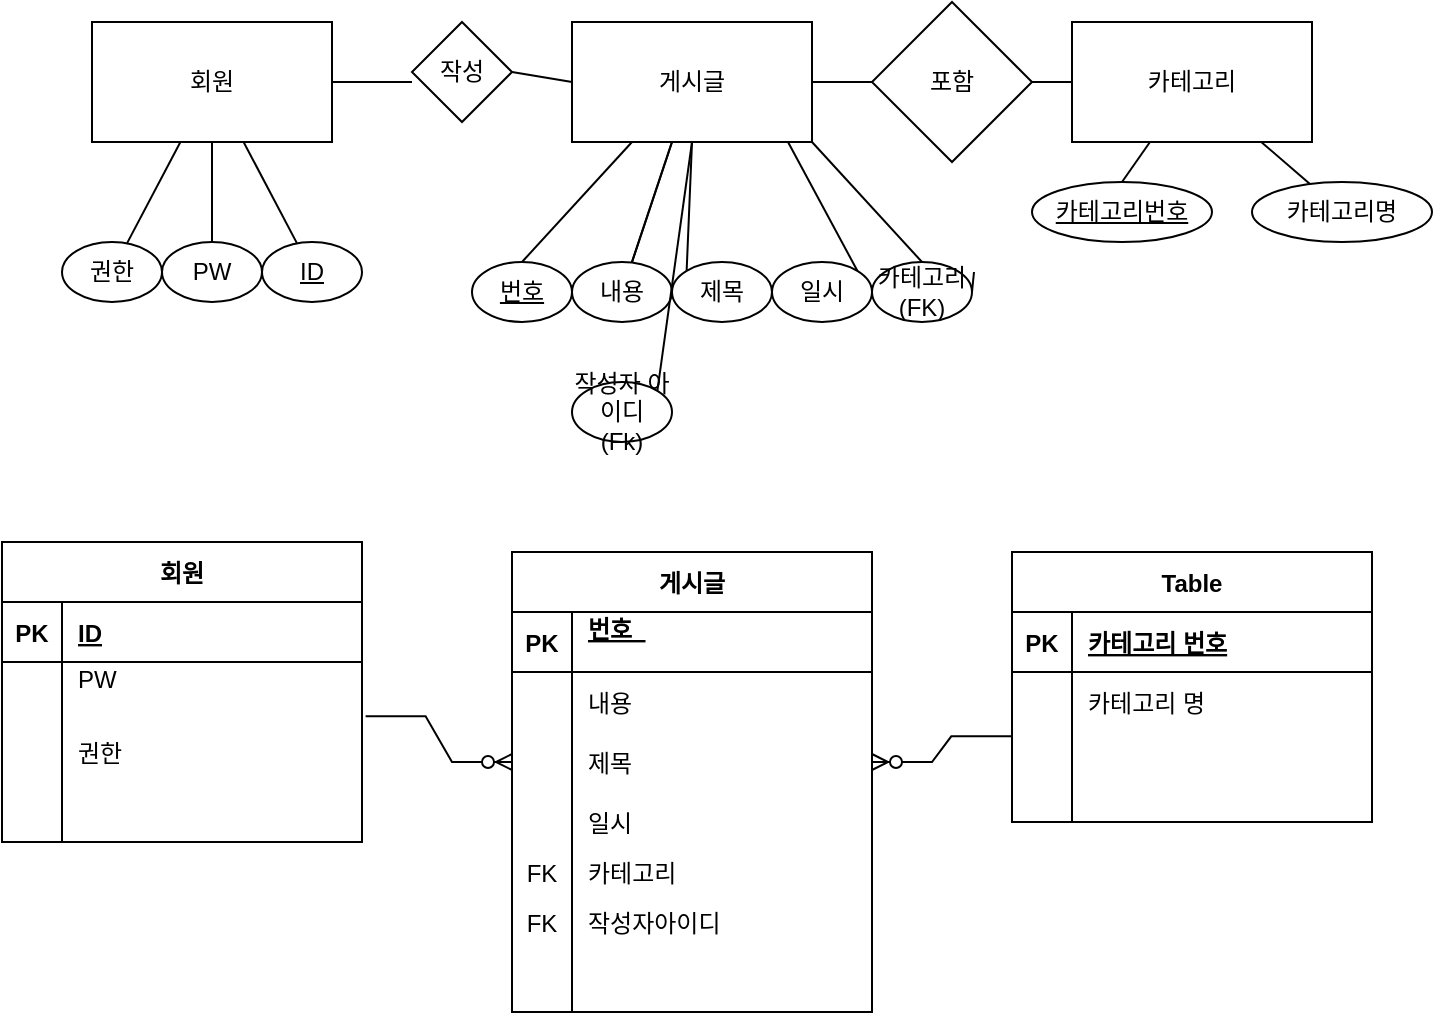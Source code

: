 <mxfile version="20.6.2" type="github">
  <diagram id="R2lEEEUBdFMjLlhIrx00" name="Page-1">
    <mxGraphModel dx="2062" dy="1122" grid="1" gridSize="10" guides="1" tooltips="1" connect="1" arrows="1" fold="1" page="1" pageScale="1" pageWidth="850" pageHeight="1100" math="0" shadow="0" extFonts="Permanent Marker^https://fonts.googleapis.com/css?family=Permanent+Marker">
      <root>
        <mxCell id="0" />
        <mxCell id="1" parent="0" />
        <mxCell id="7OI8YUhsGdWpLaV7Q7GV-1" value="회원" style="rounded=0;whiteSpace=wrap;html=1;" parent="1" vertex="1">
          <mxGeometry x="60" y="230" width="120" height="60" as="geometry" />
        </mxCell>
        <mxCell id="7OI8YUhsGdWpLaV7Q7GV-40" value="" style="edgeStyle=none;shape=connector;rounded=0;orthogonalLoop=1;jettySize=auto;html=1;labelBackgroundColor=default;strokeColor=default;fontFamily=Helvetica;fontSize=11;fontColor=default;startArrow=none;startFill=0;endArrow=none;endFill=0;" parent="1" source="7OI8YUhsGdWpLaV7Q7GV-2" target="7OI8YUhsGdWpLaV7Q7GV-1" edge="1">
          <mxGeometry relative="1" as="geometry" />
        </mxCell>
        <mxCell id="7OI8YUhsGdWpLaV7Q7GV-2" value="&lt;u&gt;ID&lt;/u&gt;" style="ellipse;whiteSpace=wrap;html=1;" parent="1" vertex="1">
          <mxGeometry x="145" y="340" width="50" height="30" as="geometry" />
        </mxCell>
        <mxCell id="7OI8YUhsGdWpLaV7Q7GV-39" value="" style="edgeStyle=none;shape=connector;rounded=0;orthogonalLoop=1;jettySize=auto;html=1;labelBackgroundColor=default;strokeColor=default;fontFamily=Helvetica;fontSize=11;fontColor=default;startArrow=none;startFill=0;endArrow=none;endFill=0;" parent="1" source="7OI8YUhsGdWpLaV7Q7GV-3" target="7OI8YUhsGdWpLaV7Q7GV-1" edge="1">
          <mxGeometry relative="1" as="geometry" />
        </mxCell>
        <mxCell id="7OI8YUhsGdWpLaV7Q7GV-3" value="PW" style="ellipse;whiteSpace=wrap;html=1;" parent="1" vertex="1">
          <mxGeometry x="95" y="340" width="50" height="30" as="geometry" />
        </mxCell>
        <mxCell id="7OI8YUhsGdWpLaV7Q7GV-41" value="" style="edgeStyle=none;shape=connector;rounded=0;orthogonalLoop=1;jettySize=auto;html=1;labelBackgroundColor=default;strokeColor=default;fontFamily=Helvetica;fontSize=11;fontColor=default;startArrow=none;startFill=0;endArrow=none;endFill=0;" parent="1" source="7OI8YUhsGdWpLaV7Q7GV-4" target="7OI8YUhsGdWpLaV7Q7GV-1" edge="1">
          <mxGeometry relative="1" as="geometry" />
        </mxCell>
        <mxCell id="7OI8YUhsGdWpLaV7Q7GV-4" value="권한" style="ellipse;whiteSpace=wrap;html=1;" parent="1" vertex="1">
          <mxGeometry x="45" y="340" width="50" height="30" as="geometry" />
        </mxCell>
        <mxCell id="7OI8YUhsGdWpLaV7Q7GV-31" value="" style="edgeStyle=none;shape=connector;rounded=0;orthogonalLoop=1;jettySize=auto;html=1;labelBackgroundColor=default;strokeColor=default;fontFamily=Helvetica;fontSize=11;fontColor=default;startArrow=none;startFill=0;endArrow=none;endFill=0;" parent="1" source="7OI8YUhsGdWpLaV7Q7GV-6" target="7OI8YUhsGdWpLaV7Q7GV-9" edge="1">
          <mxGeometry relative="1" as="geometry" />
        </mxCell>
        <mxCell id="7OI8YUhsGdWpLaV7Q7GV-32" value="" style="edgeStyle=none;shape=connector;rounded=0;orthogonalLoop=1;jettySize=auto;html=1;labelBackgroundColor=default;strokeColor=default;fontFamily=Helvetica;fontSize=11;fontColor=default;startArrow=none;startFill=0;endArrow=none;endFill=0;" parent="1" source="7OI8YUhsGdWpLaV7Q7GV-6" target="7OI8YUhsGdWpLaV7Q7GV-9" edge="1">
          <mxGeometry relative="1" as="geometry" />
        </mxCell>
        <mxCell id="7OI8YUhsGdWpLaV7Q7GV-33" style="edgeStyle=none;shape=connector;rounded=0;orthogonalLoop=1;jettySize=auto;html=1;exitX=0.25;exitY=1;exitDx=0;exitDy=0;entryX=0.5;entryY=0;entryDx=0;entryDy=0;labelBackgroundColor=default;strokeColor=default;fontFamily=Helvetica;fontSize=11;fontColor=default;startArrow=none;startFill=0;endArrow=none;endFill=0;" parent="1" source="7OI8YUhsGdWpLaV7Q7GV-6" target="7OI8YUhsGdWpLaV7Q7GV-7" edge="1">
          <mxGeometry relative="1" as="geometry" />
        </mxCell>
        <mxCell id="7OI8YUhsGdWpLaV7Q7GV-34" style="edgeStyle=none;shape=connector;rounded=0;orthogonalLoop=1;jettySize=auto;html=1;exitX=0.5;exitY=1;exitDx=0;exitDy=0;entryX=0;entryY=0;entryDx=0;entryDy=0;labelBackgroundColor=default;strokeColor=default;fontFamily=Helvetica;fontSize=11;fontColor=default;startArrow=none;startFill=0;endArrow=none;endFill=0;" parent="1" source="7OI8YUhsGdWpLaV7Q7GV-6" target="7OI8YUhsGdWpLaV7Q7GV-8" edge="1">
          <mxGeometry relative="1" as="geometry" />
        </mxCell>
        <mxCell id="7OI8YUhsGdWpLaV7Q7GV-6" value="게시글" style="rounded=0;whiteSpace=wrap;html=1;" parent="1" vertex="1">
          <mxGeometry x="300" y="230" width="120" height="60" as="geometry" />
        </mxCell>
        <mxCell id="7OI8YUhsGdWpLaV7Q7GV-7" value="&lt;u&gt;번호&lt;/u&gt;" style="ellipse;whiteSpace=wrap;html=1;" parent="1" vertex="1">
          <mxGeometry x="250" y="350" width="50" height="30" as="geometry" />
        </mxCell>
        <mxCell id="7OI8YUhsGdWpLaV7Q7GV-8" value="제목" style="ellipse;whiteSpace=wrap;html=1;" parent="1" vertex="1">
          <mxGeometry x="350" y="350" width="50" height="30" as="geometry" />
        </mxCell>
        <mxCell id="7OI8YUhsGdWpLaV7Q7GV-9" value="내용" style="ellipse;whiteSpace=wrap;html=1;" parent="1" vertex="1">
          <mxGeometry x="300" y="350" width="50" height="30" as="geometry" />
        </mxCell>
        <mxCell id="7OI8YUhsGdWpLaV7Q7GV-36" style="edgeStyle=none;shape=connector;rounded=0;orthogonalLoop=1;jettySize=auto;html=1;exitX=1;exitY=0;exitDx=0;exitDy=0;entryX=0.5;entryY=1;entryDx=0;entryDy=0;labelBackgroundColor=default;strokeColor=default;fontFamily=Helvetica;fontSize=11;fontColor=default;startArrow=none;startFill=0;endArrow=none;endFill=0;" parent="1" source="7OI8YUhsGdWpLaV7Q7GV-10" target="7OI8YUhsGdWpLaV7Q7GV-6" edge="1">
          <mxGeometry relative="1" as="geometry" />
        </mxCell>
        <mxCell id="7OI8YUhsGdWpLaV7Q7GV-10" value="작성자 아이디&lt;br&gt;(Fk)" style="ellipse;whiteSpace=wrap;html=1;" parent="1" vertex="1">
          <mxGeometry x="300" y="410" width="50" height="30" as="geometry" />
        </mxCell>
        <mxCell id="7OI8YUhsGdWpLaV7Q7GV-35" style="edgeStyle=none;shape=connector;rounded=0;orthogonalLoop=1;jettySize=auto;html=1;exitX=1;exitY=0;exitDx=0;exitDy=0;entryX=0.9;entryY=1;entryDx=0;entryDy=0;entryPerimeter=0;labelBackgroundColor=default;strokeColor=default;fontFamily=Helvetica;fontSize=11;fontColor=default;startArrow=none;startFill=0;endArrow=none;endFill=0;" parent="1" source="7OI8YUhsGdWpLaV7Q7GV-13" target="7OI8YUhsGdWpLaV7Q7GV-6" edge="1">
          <mxGeometry relative="1" as="geometry" />
        </mxCell>
        <mxCell id="7OI8YUhsGdWpLaV7Q7GV-13" value="일시" style="ellipse;whiteSpace=wrap;html=1;" parent="1" vertex="1">
          <mxGeometry x="400" y="350" width="50" height="30" as="geometry" />
        </mxCell>
        <mxCell id="7OI8YUhsGdWpLaV7Q7GV-37" style="edgeStyle=none;shape=connector;rounded=0;orthogonalLoop=1;jettySize=auto;html=1;entryX=1;entryY=1;entryDx=0;entryDy=0;labelBackgroundColor=default;strokeColor=default;fontFamily=Helvetica;fontSize=11;fontColor=default;startArrow=none;startFill=0;endArrow=none;endFill=0;exitX=0.5;exitY=0;exitDx=0;exitDy=0;" parent="1" source="7OI8YUhsGdWpLaV7Q7GV-14" target="7OI8YUhsGdWpLaV7Q7GV-6" edge="1">
          <mxGeometry relative="1" as="geometry">
            <mxPoint x="325" y="490" as="sourcePoint" />
          </mxGeometry>
        </mxCell>
        <mxCell id="7OI8YUhsGdWpLaV7Q7GV-14" value="카테고리&lt;br&gt;(FK)" style="ellipse;whiteSpace=wrap;html=1;" parent="1" vertex="1">
          <mxGeometry x="450" y="350" width="50" height="30" as="geometry" />
        </mxCell>
        <mxCell id="7OI8YUhsGdWpLaV7Q7GV-15" value="카테고리" style="rounded=0;whiteSpace=wrap;html=1;" parent="1" vertex="1">
          <mxGeometry x="550" y="230" width="120" height="60" as="geometry" />
        </mxCell>
        <mxCell id="7OI8YUhsGdWpLaV7Q7GV-38" value="" style="edgeStyle=none;shape=connector;rounded=0;orthogonalLoop=1;jettySize=auto;html=1;labelBackgroundColor=default;strokeColor=default;fontFamily=Helvetica;fontSize=11;fontColor=default;startArrow=none;startFill=0;endArrow=none;endFill=0;" parent="1" source="7OI8YUhsGdWpLaV7Q7GV-17" target="7OI8YUhsGdWpLaV7Q7GV-15" edge="1">
          <mxGeometry relative="1" as="geometry" />
        </mxCell>
        <mxCell id="7OI8YUhsGdWpLaV7Q7GV-17" value="&lt;span&gt;카테고리명&lt;/span&gt;" style="ellipse;whiteSpace=wrap;html=1;fontStyle=0" parent="1" vertex="1">
          <mxGeometry x="640" y="310" width="90" height="30" as="geometry" />
        </mxCell>
        <mxCell id="7OI8YUhsGdWpLaV7Q7GV-19" value="작성" style="rhombus;whiteSpace=wrap;html=1;" parent="1" vertex="1">
          <mxGeometry x="220" y="230" width="50" height="50" as="geometry" />
        </mxCell>
        <mxCell id="7OI8YUhsGdWpLaV7Q7GV-20" value="포함" style="rhombus;whiteSpace=wrap;html=1;" parent="1" vertex="1">
          <mxGeometry x="450" y="220" width="80" height="80" as="geometry" />
        </mxCell>
        <mxCell id="7OI8YUhsGdWpLaV7Q7GV-22" value="" style="endArrow=none;html=1;rounded=0;strokeColor=default;entryX=1;entryY=0.5;entryDx=0;entryDy=0;" parent="1" source="7OI8YUhsGdWpLaV7Q7GV-20" target="7OI8YUhsGdWpLaV7Q7GV-6" edge="1">
          <mxGeometry width="50" height="50" relative="1" as="geometry">
            <mxPoint x="400" y="610" as="sourcePoint" />
            <mxPoint x="450" y="560" as="targetPoint" />
          </mxGeometry>
        </mxCell>
        <mxCell id="7OI8YUhsGdWpLaV7Q7GV-23" value="" style="endArrow=none;html=1;rounded=0;strokeColor=default;exitX=1;exitY=0.5;exitDx=0;exitDy=0;entryX=0;entryY=0.5;entryDx=0;entryDy=0;" parent="1" source="7OI8YUhsGdWpLaV7Q7GV-20" target="7OI8YUhsGdWpLaV7Q7GV-15" edge="1">
          <mxGeometry width="50" height="50" relative="1" as="geometry">
            <mxPoint x="400" y="610" as="sourcePoint" />
            <mxPoint x="450" y="560" as="targetPoint" />
          </mxGeometry>
        </mxCell>
        <mxCell id="7OI8YUhsGdWpLaV7Q7GV-28" value="" style="edgeStyle=none;orthogonalLoop=1;jettySize=auto;html=1;rounded=0;strokeColor=default;exitX=1;exitY=0.5;exitDx=0;exitDy=0;entryX=0;entryY=0.5;entryDx=0;entryDy=0;startArrow=none;startFill=0;endArrow=none;endFill=0;" parent="1" source="7OI8YUhsGdWpLaV7Q7GV-19" target="7OI8YUhsGdWpLaV7Q7GV-6" edge="1">
          <mxGeometry width="80" relative="1" as="geometry">
            <mxPoint x="240" y="360" as="sourcePoint" />
            <mxPoint x="320" y="360" as="targetPoint" />
            <Array as="points" />
          </mxGeometry>
        </mxCell>
        <mxCell id="7OI8YUhsGdWpLaV7Q7GV-29" value="" style="edgeStyle=none;orthogonalLoop=1;jettySize=auto;html=1;rounded=0;labelBackgroundColor=default;strokeColor=default;fontFamily=Helvetica;fontSize=11;fontColor=default;startArrow=none;startFill=0;endArrow=none;endFill=0;shape=connector;entryX=1;entryY=0.5;entryDx=0;entryDy=0;" parent="1" target="7OI8YUhsGdWpLaV7Q7GV-1" edge="1">
          <mxGeometry width="80" relative="1" as="geometry">
            <mxPoint x="220" y="260" as="sourcePoint" />
            <mxPoint x="300" y="260" as="targetPoint" />
            <Array as="points" />
          </mxGeometry>
        </mxCell>
        <mxCell id="7OI8YUhsGdWpLaV7Q7GV-43" style="edgeStyle=none;shape=connector;rounded=0;orthogonalLoop=1;jettySize=auto;html=1;exitX=0.5;exitY=0;exitDx=0;exitDy=0;labelBackgroundColor=default;strokeColor=default;fontFamily=Helvetica;fontSize=11;fontColor=default;startArrow=none;startFill=0;endArrow=none;endFill=0;" parent="1" source="7OI8YUhsGdWpLaV7Q7GV-42" target="7OI8YUhsGdWpLaV7Q7GV-15" edge="1">
          <mxGeometry relative="1" as="geometry" />
        </mxCell>
        <mxCell id="7OI8YUhsGdWpLaV7Q7GV-42" value="&lt;span&gt;카테고리번호&lt;/span&gt;" style="ellipse;whiteSpace=wrap;html=1;fontStyle=4" parent="1" vertex="1">
          <mxGeometry x="530" y="310" width="90" height="30" as="geometry" />
        </mxCell>
        <mxCell id="7OI8YUhsGdWpLaV7Q7GV-47" style="edgeStyle=none;shape=connector;rounded=0;orthogonalLoop=1;jettySize=auto;html=1;exitX=1;exitY=0.5;exitDx=0;exitDy=0;entryX=1.02;entryY=0.167;entryDx=0;entryDy=0;entryPerimeter=0;labelBackgroundColor=default;strokeColor=default;fontFamily=Helvetica;fontSize=11;fontColor=default;startArrow=none;startFill=0;endArrow=none;endFill=0;" parent="1" source="7OI8YUhsGdWpLaV7Q7GV-14" target="7OI8YUhsGdWpLaV7Q7GV-14" edge="1">
          <mxGeometry relative="1" as="geometry" />
        </mxCell>
        <mxCell id="xYobiw6pBcvxTH7GQUa6-3" value="회원" style="shape=table;startSize=30;container=1;collapsible=1;childLayout=tableLayout;fixedRows=1;rowLines=0;fontStyle=1;align=center;resizeLast=1;" parent="1" vertex="1">
          <mxGeometry x="15" y="490" width="180" height="150" as="geometry" />
        </mxCell>
        <mxCell id="xYobiw6pBcvxTH7GQUa6-4" value="" style="shape=tableRow;horizontal=0;startSize=0;swimlaneHead=0;swimlaneBody=0;fillColor=none;collapsible=0;dropTarget=0;points=[[0,0.5],[1,0.5]];portConstraint=eastwest;top=0;left=0;right=0;bottom=1;" parent="xYobiw6pBcvxTH7GQUa6-3" vertex="1">
          <mxGeometry y="30" width="180" height="30" as="geometry" />
        </mxCell>
        <mxCell id="xYobiw6pBcvxTH7GQUa6-5" value="PK" style="shape=partialRectangle;connectable=0;fillColor=none;top=0;left=0;bottom=0;right=0;fontStyle=1;overflow=hidden;" parent="xYobiw6pBcvxTH7GQUa6-4" vertex="1">
          <mxGeometry width="30" height="30" as="geometry">
            <mxRectangle width="30" height="30" as="alternateBounds" />
          </mxGeometry>
        </mxCell>
        <mxCell id="xYobiw6pBcvxTH7GQUa6-6" value="ID" style="shape=partialRectangle;connectable=0;fillColor=none;top=0;left=0;bottom=0;right=0;align=left;spacingLeft=6;fontStyle=5;overflow=hidden;" parent="xYobiw6pBcvxTH7GQUa6-4" vertex="1">
          <mxGeometry x="30" width="150" height="30" as="geometry">
            <mxRectangle width="150" height="30" as="alternateBounds" />
          </mxGeometry>
        </mxCell>
        <mxCell id="xYobiw6pBcvxTH7GQUa6-7" value="" style="shape=tableRow;horizontal=0;startSize=0;swimlaneHead=0;swimlaneBody=0;fillColor=none;collapsible=0;dropTarget=0;points=[[0,0.5],[1,0.5]];portConstraint=eastwest;top=0;left=0;right=0;bottom=0;" parent="xYobiw6pBcvxTH7GQUa6-3" vertex="1">
          <mxGeometry y="60" width="180" height="30" as="geometry" />
        </mxCell>
        <mxCell id="xYobiw6pBcvxTH7GQUa6-8" value="" style="shape=partialRectangle;connectable=0;fillColor=none;top=0;left=0;bottom=0;right=0;editable=1;overflow=hidden;" parent="xYobiw6pBcvxTH7GQUa6-7" vertex="1">
          <mxGeometry width="30" height="30" as="geometry">
            <mxRectangle width="30" height="30" as="alternateBounds" />
          </mxGeometry>
        </mxCell>
        <mxCell id="xYobiw6pBcvxTH7GQUa6-9" value="PW    &#xa;" style="shape=partialRectangle;connectable=0;fillColor=none;top=0;left=0;bottom=0;right=0;align=left;spacingLeft=6;overflow=hidden;" parent="xYobiw6pBcvxTH7GQUa6-7" vertex="1">
          <mxGeometry x="30" width="150" height="30" as="geometry">
            <mxRectangle width="150" height="30" as="alternateBounds" />
          </mxGeometry>
        </mxCell>
        <mxCell id="xYobiw6pBcvxTH7GQUa6-10" value="" style="shape=tableRow;horizontal=0;startSize=0;swimlaneHead=0;swimlaneBody=0;fillColor=none;collapsible=0;dropTarget=0;points=[[0,0.5],[1,0.5]];portConstraint=eastwest;top=0;left=0;right=0;bottom=0;" parent="xYobiw6pBcvxTH7GQUa6-3" vertex="1">
          <mxGeometry y="90" width="180" height="30" as="geometry" />
        </mxCell>
        <mxCell id="xYobiw6pBcvxTH7GQUa6-11" value="" style="shape=partialRectangle;connectable=0;fillColor=none;top=0;left=0;bottom=0;right=0;editable=1;overflow=hidden;" parent="xYobiw6pBcvxTH7GQUa6-10" vertex="1">
          <mxGeometry width="30" height="30" as="geometry">
            <mxRectangle width="30" height="30" as="alternateBounds" />
          </mxGeometry>
        </mxCell>
        <mxCell id="xYobiw6pBcvxTH7GQUa6-12" value="권한" style="shape=partialRectangle;connectable=0;fillColor=none;top=0;left=0;bottom=0;right=0;align=left;spacingLeft=6;overflow=hidden;" parent="xYobiw6pBcvxTH7GQUa6-10" vertex="1">
          <mxGeometry x="30" width="150" height="30" as="geometry">
            <mxRectangle width="150" height="30" as="alternateBounds" />
          </mxGeometry>
        </mxCell>
        <mxCell id="xYobiw6pBcvxTH7GQUa6-13" value="" style="shape=tableRow;horizontal=0;startSize=0;swimlaneHead=0;swimlaneBody=0;fillColor=none;collapsible=0;dropTarget=0;points=[[0,0.5],[1,0.5]];portConstraint=eastwest;top=0;left=0;right=0;bottom=0;" parent="xYobiw6pBcvxTH7GQUa6-3" vertex="1">
          <mxGeometry y="120" width="180" height="30" as="geometry" />
        </mxCell>
        <mxCell id="xYobiw6pBcvxTH7GQUa6-14" value="" style="shape=partialRectangle;connectable=0;fillColor=none;top=0;left=0;bottom=0;right=0;editable=1;overflow=hidden;" parent="xYobiw6pBcvxTH7GQUa6-13" vertex="1">
          <mxGeometry width="30" height="30" as="geometry">
            <mxRectangle width="30" height="30" as="alternateBounds" />
          </mxGeometry>
        </mxCell>
        <mxCell id="xYobiw6pBcvxTH7GQUa6-15" value="" style="shape=partialRectangle;connectable=0;fillColor=none;top=0;left=0;bottom=0;right=0;align=left;spacingLeft=6;overflow=hidden;" parent="xYobiw6pBcvxTH7GQUa6-13" vertex="1">
          <mxGeometry x="30" width="150" height="30" as="geometry">
            <mxRectangle width="150" height="30" as="alternateBounds" />
          </mxGeometry>
        </mxCell>
        <mxCell id="xYobiw6pBcvxTH7GQUa6-16" value="게시글" style="shape=table;startSize=30;container=1;collapsible=1;childLayout=tableLayout;fixedRows=1;rowLines=0;fontStyle=1;align=center;resizeLast=1;swimlaneLine=1;" parent="1" vertex="1">
          <mxGeometry x="270" y="495" width="180" height="230" as="geometry" />
        </mxCell>
        <mxCell id="xYobiw6pBcvxTH7GQUa6-17" value="" style="shape=tableRow;horizontal=0;startSize=0;swimlaneHead=0;swimlaneBody=0;fillColor=none;collapsible=0;dropTarget=0;points=[[0,0.5],[1,0.5]];portConstraint=eastwest;top=0;left=0;right=0;bottom=1;" parent="xYobiw6pBcvxTH7GQUa6-16" vertex="1">
          <mxGeometry y="30" width="180" height="30" as="geometry" />
        </mxCell>
        <mxCell id="xYobiw6pBcvxTH7GQUa6-18" value="PK" style="shape=partialRectangle;connectable=0;fillColor=none;top=0;left=0;bottom=0;right=0;fontStyle=1;overflow=hidden;" parent="xYobiw6pBcvxTH7GQUa6-17" vertex="1">
          <mxGeometry width="30" height="30" as="geometry">
            <mxRectangle width="30" height="30" as="alternateBounds" />
          </mxGeometry>
        </mxCell>
        <mxCell id="xYobiw6pBcvxTH7GQUa6-19" value="번호  &#xa;" style="shape=partialRectangle;connectable=0;fillColor=none;top=0;left=0;bottom=0;right=0;align=left;spacingLeft=6;fontStyle=5;overflow=hidden;" parent="xYobiw6pBcvxTH7GQUa6-17" vertex="1">
          <mxGeometry x="30" width="150" height="30" as="geometry">
            <mxRectangle width="150" height="30" as="alternateBounds" />
          </mxGeometry>
        </mxCell>
        <mxCell id="xYobiw6pBcvxTH7GQUa6-20" value="" style="shape=tableRow;horizontal=0;startSize=0;swimlaneHead=0;swimlaneBody=0;fillColor=none;collapsible=0;dropTarget=0;points=[[0,0.5],[1,0.5]];portConstraint=eastwest;top=0;left=0;right=0;bottom=0;" parent="xYobiw6pBcvxTH7GQUa6-16" vertex="1">
          <mxGeometry y="60" width="180" height="30" as="geometry" />
        </mxCell>
        <mxCell id="xYobiw6pBcvxTH7GQUa6-21" value="" style="shape=partialRectangle;connectable=0;fillColor=none;top=0;left=0;bottom=0;right=0;editable=1;overflow=hidden;" parent="xYobiw6pBcvxTH7GQUa6-20" vertex="1">
          <mxGeometry width="30" height="30" as="geometry">
            <mxRectangle width="30" height="30" as="alternateBounds" />
          </mxGeometry>
        </mxCell>
        <mxCell id="xYobiw6pBcvxTH7GQUa6-22" value="내용" style="shape=partialRectangle;connectable=0;fillColor=none;top=0;left=0;bottom=0;right=0;align=left;spacingLeft=6;overflow=hidden;" parent="xYobiw6pBcvxTH7GQUa6-20" vertex="1">
          <mxGeometry x="30" width="150" height="30" as="geometry">
            <mxRectangle width="150" height="30" as="alternateBounds" />
          </mxGeometry>
        </mxCell>
        <mxCell id="xYobiw6pBcvxTH7GQUa6-23" value="" style="shape=tableRow;horizontal=0;startSize=0;swimlaneHead=0;swimlaneBody=0;fillColor=none;collapsible=0;dropTarget=0;points=[[0,0.5],[1,0.5]];portConstraint=eastwest;top=0;left=0;right=0;bottom=0;" parent="xYobiw6pBcvxTH7GQUa6-16" vertex="1">
          <mxGeometry y="90" width="180" height="30" as="geometry" />
        </mxCell>
        <mxCell id="xYobiw6pBcvxTH7GQUa6-24" value="" style="shape=partialRectangle;connectable=0;fillColor=none;top=0;left=0;bottom=0;right=0;editable=1;overflow=hidden;" parent="xYobiw6pBcvxTH7GQUa6-23" vertex="1">
          <mxGeometry width="30" height="30" as="geometry">
            <mxRectangle width="30" height="30" as="alternateBounds" />
          </mxGeometry>
        </mxCell>
        <mxCell id="xYobiw6pBcvxTH7GQUa6-25" value="제목" style="shape=partialRectangle;connectable=0;fillColor=none;top=0;left=0;bottom=0;right=0;align=left;spacingLeft=6;overflow=hidden;" parent="xYobiw6pBcvxTH7GQUa6-23" vertex="1">
          <mxGeometry x="30" width="150" height="30" as="geometry">
            <mxRectangle width="150" height="30" as="alternateBounds" />
          </mxGeometry>
        </mxCell>
        <mxCell id="xYobiw6pBcvxTH7GQUa6-26" value="" style="shape=tableRow;horizontal=0;startSize=0;swimlaneHead=0;swimlaneBody=0;fillColor=none;collapsible=0;dropTarget=0;points=[[0,0.5],[1,0.5]];portConstraint=eastwest;top=0;left=0;right=0;bottom=0;" parent="xYobiw6pBcvxTH7GQUa6-16" vertex="1">
          <mxGeometry y="120" width="180" height="30" as="geometry" />
        </mxCell>
        <mxCell id="xYobiw6pBcvxTH7GQUa6-27" value="" style="shape=partialRectangle;connectable=0;fillColor=none;top=0;left=0;bottom=0;right=0;editable=1;overflow=hidden;" parent="xYobiw6pBcvxTH7GQUa6-26" vertex="1">
          <mxGeometry width="30" height="30" as="geometry">
            <mxRectangle width="30" height="30" as="alternateBounds" />
          </mxGeometry>
        </mxCell>
        <mxCell id="xYobiw6pBcvxTH7GQUa6-28" value="일시" style="shape=partialRectangle;connectable=0;fillColor=none;top=0;left=0;bottom=0;right=0;align=left;spacingLeft=6;overflow=hidden;" parent="xYobiw6pBcvxTH7GQUa6-26" vertex="1">
          <mxGeometry x="30" width="150" height="30" as="geometry">
            <mxRectangle width="150" height="30" as="alternateBounds" />
          </mxGeometry>
        </mxCell>
        <mxCell id="xYobiw6pBcvxTH7GQUa6-59" value="" style="shape=tableRow;horizontal=0;startSize=0;swimlaneHead=0;swimlaneBody=0;fillColor=none;collapsible=0;dropTarget=0;points=[[0,0.5],[1,0.5]];portConstraint=eastwest;top=0;left=0;right=0;bottom=0;" parent="xYobiw6pBcvxTH7GQUa6-16" vertex="1">
          <mxGeometry y="150" width="180" height="20" as="geometry" />
        </mxCell>
        <mxCell id="xYobiw6pBcvxTH7GQUa6-60" value="FK" style="shape=partialRectangle;connectable=0;fillColor=none;top=0;left=0;bottom=0;right=0;editable=1;overflow=hidden;" parent="xYobiw6pBcvxTH7GQUa6-59" vertex="1">
          <mxGeometry width="30" height="20" as="geometry">
            <mxRectangle width="30" height="20" as="alternateBounds" />
          </mxGeometry>
        </mxCell>
        <mxCell id="xYobiw6pBcvxTH7GQUa6-61" value="카테고리 " style="shape=partialRectangle;connectable=0;fillColor=none;top=0;left=0;bottom=0;right=0;align=left;spacingLeft=6;overflow=hidden;" parent="xYobiw6pBcvxTH7GQUa6-59" vertex="1">
          <mxGeometry x="30" width="150" height="20" as="geometry">
            <mxRectangle width="150" height="20" as="alternateBounds" />
          </mxGeometry>
        </mxCell>
        <mxCell id="xYobiw6pBcvxTH7GQUa6-62" value="" style="shape=tableRow;horizontal=0;startSize=0;swimlaneHead=0;swimlaneBody=0;fillColor=none;collapsible=0;dropTarget=0;points=[[0,0.5],[1,0.5]];portConstraint=eastwest;top=0;left=0;right=0;bottom=0;" parent="xYobiw6pBcvxTH7GQUa6-16" vertex="1">
          <mxGeometry y="170" width="180" height="30" as="geometry" />
        </mxCell>
        <mxCell id="xYobiw6pBcvxTH7GQUa6-63" value="FK" style="shape=partialRectangle;connectable=0;fillColor=none;top=0;left=0;bottom=0;right=0;editable=1;overflow=hidden;" parent="xYobiw6pBcvxTH7GQUa6-62" vertex="1">
          <mxGeometry width="30" height="30" as="geometry">
            <mxRectangle width="30" height="30" as="alternateBounds" />
          </mxGeometry>
        </mxCell>
        <mxCell id="xYobiw6pBcvxTH7GQUa6-64" value="작성자아이디" style="shape=partialRectangle;connectable=0;fillColor=none;top=0;left=0;bottom=0;right=0;align=left;spacingLeft=6;overflow=hidden;" parent="xYobiw6pBcvxTH7GQUa6-62" vertex="1">
          <mxGeometry x="30" width="150" height="30" as="geometry">
            <mxRectangle width="150" height="30" as="alternateBounds" />
          </mxGeometry>
        </mxCell>
        <mxCell id="xYobiw6pBcvxTH7GQUa6-65" value="" style="shape=tableRow;horizontal=0;startSize=0;swimlaneHead=0;swimlaneBody=0;fillColor=none;collapsible=0;dropTarget=0;points=[[0,0.5],[1,0.5]];portConstraint=eastwest;top=0;left=0;right=0;bottom=0;" parent="xYobiw6pBcvxTH7GQUa6-16" vertex="1">
          <mxGeometry y="200" width="180" height="30" as="geometry" />
        </mxCell>
        <mxCell id="xYobiw6pBcvxTH7GQUa6-66" value="" style="shape=partialRectangle;connectable=0;fillColor=none;top=0;left=0;bottom=0;right=0;editable=1;overflow=hidden;" parent="xYobiw6pBcvxTH7GQUa6-65" vertex="1">
          <mxGeometry width="30" height="30" as="geometry">
            <mxRectangle width="30" height="30" as="alternateBounds" />
          </mxGeometry>
        </mxCell>
        <mxCell id="xYobiw6pBcvxTH7GQUa6-67" value="" style="shape=partialRectangle;connectable=0;fillColor=none;top=0;left=0;bottom=0;right=0;align=left;spacingLeft=6;overflow=hidden;" parent="xYobiw6pBcvxTH7GQUa6-65" vertex="1">
          <mxGeometry x="30" width="150" height="30" as="geometry">
            <mxRectangle width="150" height="30" as="alternateBounds" />
          </mxGeometry>
        </mxCell>
        <mxCell id="xYobiw6pBcvxTH7GQUa6-68" value="Table" style="shape=table;startSize=30;container=1;collapsible=1;childLayout=tableLayout;fixedRows=1;rowLines=0;fontStyle=1;align=center;resizeLast=1;" parent="1" vertex="1">
          <mxGeometry x="520" y="495" width="180" height="135" as="geometry" />
        </mxCell>
        <mxCell id="xYobiw6pBcvxTH7GQUa6-69" value="" style="shape=tableRow;horizontal=0;startSize=0;swimlaneHead=0;swimlaneBody=0;fillColor=none;collapsible=0;dropTarget=0;points=[[0,0.5],[1,0.5]];portConstraint=eastwest;top=0;left=0;right=0;bottom=1;" parent="xYobiw6pBcvxTH7GQUa6-68" vertex="1">
          <mxGeometry y="30" width="180" height="30" as="geometry" />
        </mxCell>
        <mxCell id="xYobiw6pBcvxTH7GQUa6-70" value="PK" style="shape=partialRectangle;connectable=0;fillColor=none;top=0;left=0;bottom=0;right=0;fontStyle=1;overflow=hidden;" parent="xYobiw6pBcvxTH7GQUa6-69" vertex="1">
          <mxGeometry width="30" height="30" as="geometry">
            <mxRectangle width="30" height="30" as="alternateBounds" />
          </mxGeometry>
        </mxCell>
        <mxCell id="xYobiw6pBcvxTH7GQUa6-71" value="카테고리 번호" style="shape=partialRectangle;connectable=0;fillColor=none;top=0;left=0;bottom=0;right=0;align=left;spacingLeft=6;fontStyle=5;overflow=hidden;" parent="xYobiw6pBcvxTH7GQUa6-69" vertex="1">
          <mxGeometry x="30" width="150" height="30" as="geometry">
            <mxRectangle width="150" height="30" as="alternateBounds" />
          </mxGeometry>
        </mxCell>
        <mxCell id="xYobiw6pBcvxTH7GQUa6-72" value="" style="shape=tableRow;horizontal=0;startSize=0;swimlaneHead=0;swimlaneBody=0;fillColor=none;collapsible=0;dropTarget=0;points=[[0,0.5],[1,0.5]];portConstraint=eastwest;top=0;left=0;right=0;bottom=0;" parent="xYobiw6pBcvxTH7GQUa6-68" vertex="1">
          <mxGeometry y="60" width="180" height="30" as="geometry" />
        </mxCell>
        <mxCell id="xYobiw6pBcvxTH7GQUa6-73" value="" style="shape=partialRectangle;connectable=0;fillColor=none;top=0;left=0;bottom=0;right=0;editable=1;overflow=hidden;" parent="xYobiw6pBcvxTH7GQUa6-72" vertex="1">
          <mxGeometry width="30" height="30" as="geometry">
            <mxRectangle width="30" height="30" as="alternateBounds" />
          </mxGeometry>
        </mxCell>
        <mxCell id="xYobiw6pBcvxTH7GQUa6-74" value="카테고리 명" style="shape=partialRectangle;connectable=0;fillColor=none;top=0;left=0;bottom=0;right=0;align=left;spacingLeft=6;overflow=hidden;" parent="xYobiw6pBcvxTH7GQUa6-72" vertex="1">
          <mxGeometry x="30" width="150" height="30" as="geometry">
            <mxRectangle width="150" height="30" as="alternateBounds" />
          </mxGeometry>
        </mxCell>
        <mxCell id="xYobiw6pBcvxTH7GQUa6-75" value="" style="shape=tableRow;horizontal=0;startSize=0;swimlaneHead=0;swimlaneBody=0;fillColor=none;collapsible=0;dropTarget=0;points=[[0,0.5],[1,0.5]];portConstraint=eastwest;top=0;left=0;right=0;bottom=0;" parent="xYobiw6pBcvxTH7GQUa6-68" vertex="1">
          <mxGeometry y="90" width="180" height="25" as="geometry" />
        </mxCell>
        <mxCell id="xYobiw6pBcvxTH7GQUa6-76" value="" style="shape=partialRectangle;connectable=0;fillColor=none;top=0;left=0;bottom=0;right=0;editable=1;overflow=hidden;" parent="xYobiw6pBcvxTH7GQUa6-75" vertex="1">
          <mxGeometry width="30" height="25" as="geometry">
            <mxRectangle width="30" height="25" as="alternateBounds" />
          </mxGeometry>
        </mxCell>
        <mxCell id="xYobiw6pBcvxTH7GQUa6-77" value="" style="shape=partialRectangle;connectable=0;fillColor=none;top=0;left=0;bottom=0;right=0;align=left;spacingLeft=6;overflow=hidden;" parent="xYobiw6pBcvxTH7GQUa6-75" vertex="1">
          <mxGeometry x="30" width="150" height="25" as="geometry">
            <mxRectangle width="150" height="25" as="alternateBounds" />
          </mxGeometry>
        </mxCell>
        <mxCell id="xYobiw6pBcvxTH7GQUa6-78" value="" style="shape=tableRow;horizontal=0;startSize=0;swimlaneHead=0;swimlaneBody=0;fillColor=none;collapsible=0;dropTarget=0;points=[[0,0.5],[1,0.5]];portConstraint=eastwest;top=0;left=0;right=0;bottom=0;" parent="xYobiw6pBcvxTH7GQUa6-68" vertex="1">
          <mxGeometry y="115" width="180" height="20" as="geometry" />
        </mxCell>
        <mxCell id="xYobiw6pBcvxTH7GQUa6-79" value="" style="shape=partialRectangle;connectable=0;fillColor=none;top=0;left=0;bottom=0;right=0;editable=1;overflow=hidden;" parent="xYobiw6pBcvxTH7GQUa6-78" vertex="1">
          <mxGeometry width="30" height="20" as="geometry">
            <mxRectangle width="30" height="20" as="alternateBounds" />
          </mxGeometry>
        </mxCell>
        <mxCell id="xYobiw6pBcvxTH7GQUa6-80" value="" style="shape=partialRectangle;connectable=0;fillColor=none;top=0;left=0;bottom=0;right=0;align=left;spacingLeft=6;overflow=hidden;" parent="xYobiw6pBcvxTH7GQUa6-78" vertex="1">
          <mxGeometry x="30" width="150" height="20" as="geometry">
            <mxRectangle width="150" height="20" as="alternateBounds" />
          </mxGeometry>
        </mxCell>
        <mxCell id="xYobiw6pBcvxTH7GQUa6-94" value="" style="edgeStyle=entityRelationEdgeStyle;fontSize=12;html=1;endArrow=ERzeroToMany;endFill=1;rounded=0;exitX=1.01;exitY=-0.095;exitDx=0;exitDy=0;exitPerimeter=0;entryX=0;entryY=0.5;entryDx=0;entryDy=0;" parent="1" source="xYobiw6pBcvxTH7GQUa6-10" target="xYobiw6pBcvxTH7GQUa6-23" edge="1">
          <mxGeometry width="100" height="100" relative="1" as="geometry">
            <mxPoint x="380" y="780" as="sourcePoint" />
            <mxPoint x="480" y="680" as="targetPoint" />
          </mxGeometry>
        </mxCell>
        <mxCell id="xYobiw6pBcvxTH7GQUa6-95" value="" style="edgeStyle=entityRelationEdgeStyle;fontSize=12;html=1;endArrow=ERzeroToMany;endFill=1;rounded=0;exitX=-0.002;exitY=0.086;exitDx=0;exitDy=0;entryX=1;entryY=0.5;entryDx=0;entryDy=0;exitPerimeter=0;" parent="1" source="xYobiw6pBcvxTH7GQUa6-75" target="xYobiw6pBcvxTH7GQUa6-23" edge="1">
          <mxGeometry width="100" height="100" relative="1" as="geometry">
            <mxPoint x="380" y="780" as="sourcePoint" />
            <mxPoint x="570" y="580" as="targetPoint" />
          </mxGeometry>
        </mxCell>
      </root>
    </mxGraphModel>
  </diagram>
</mxfile>

